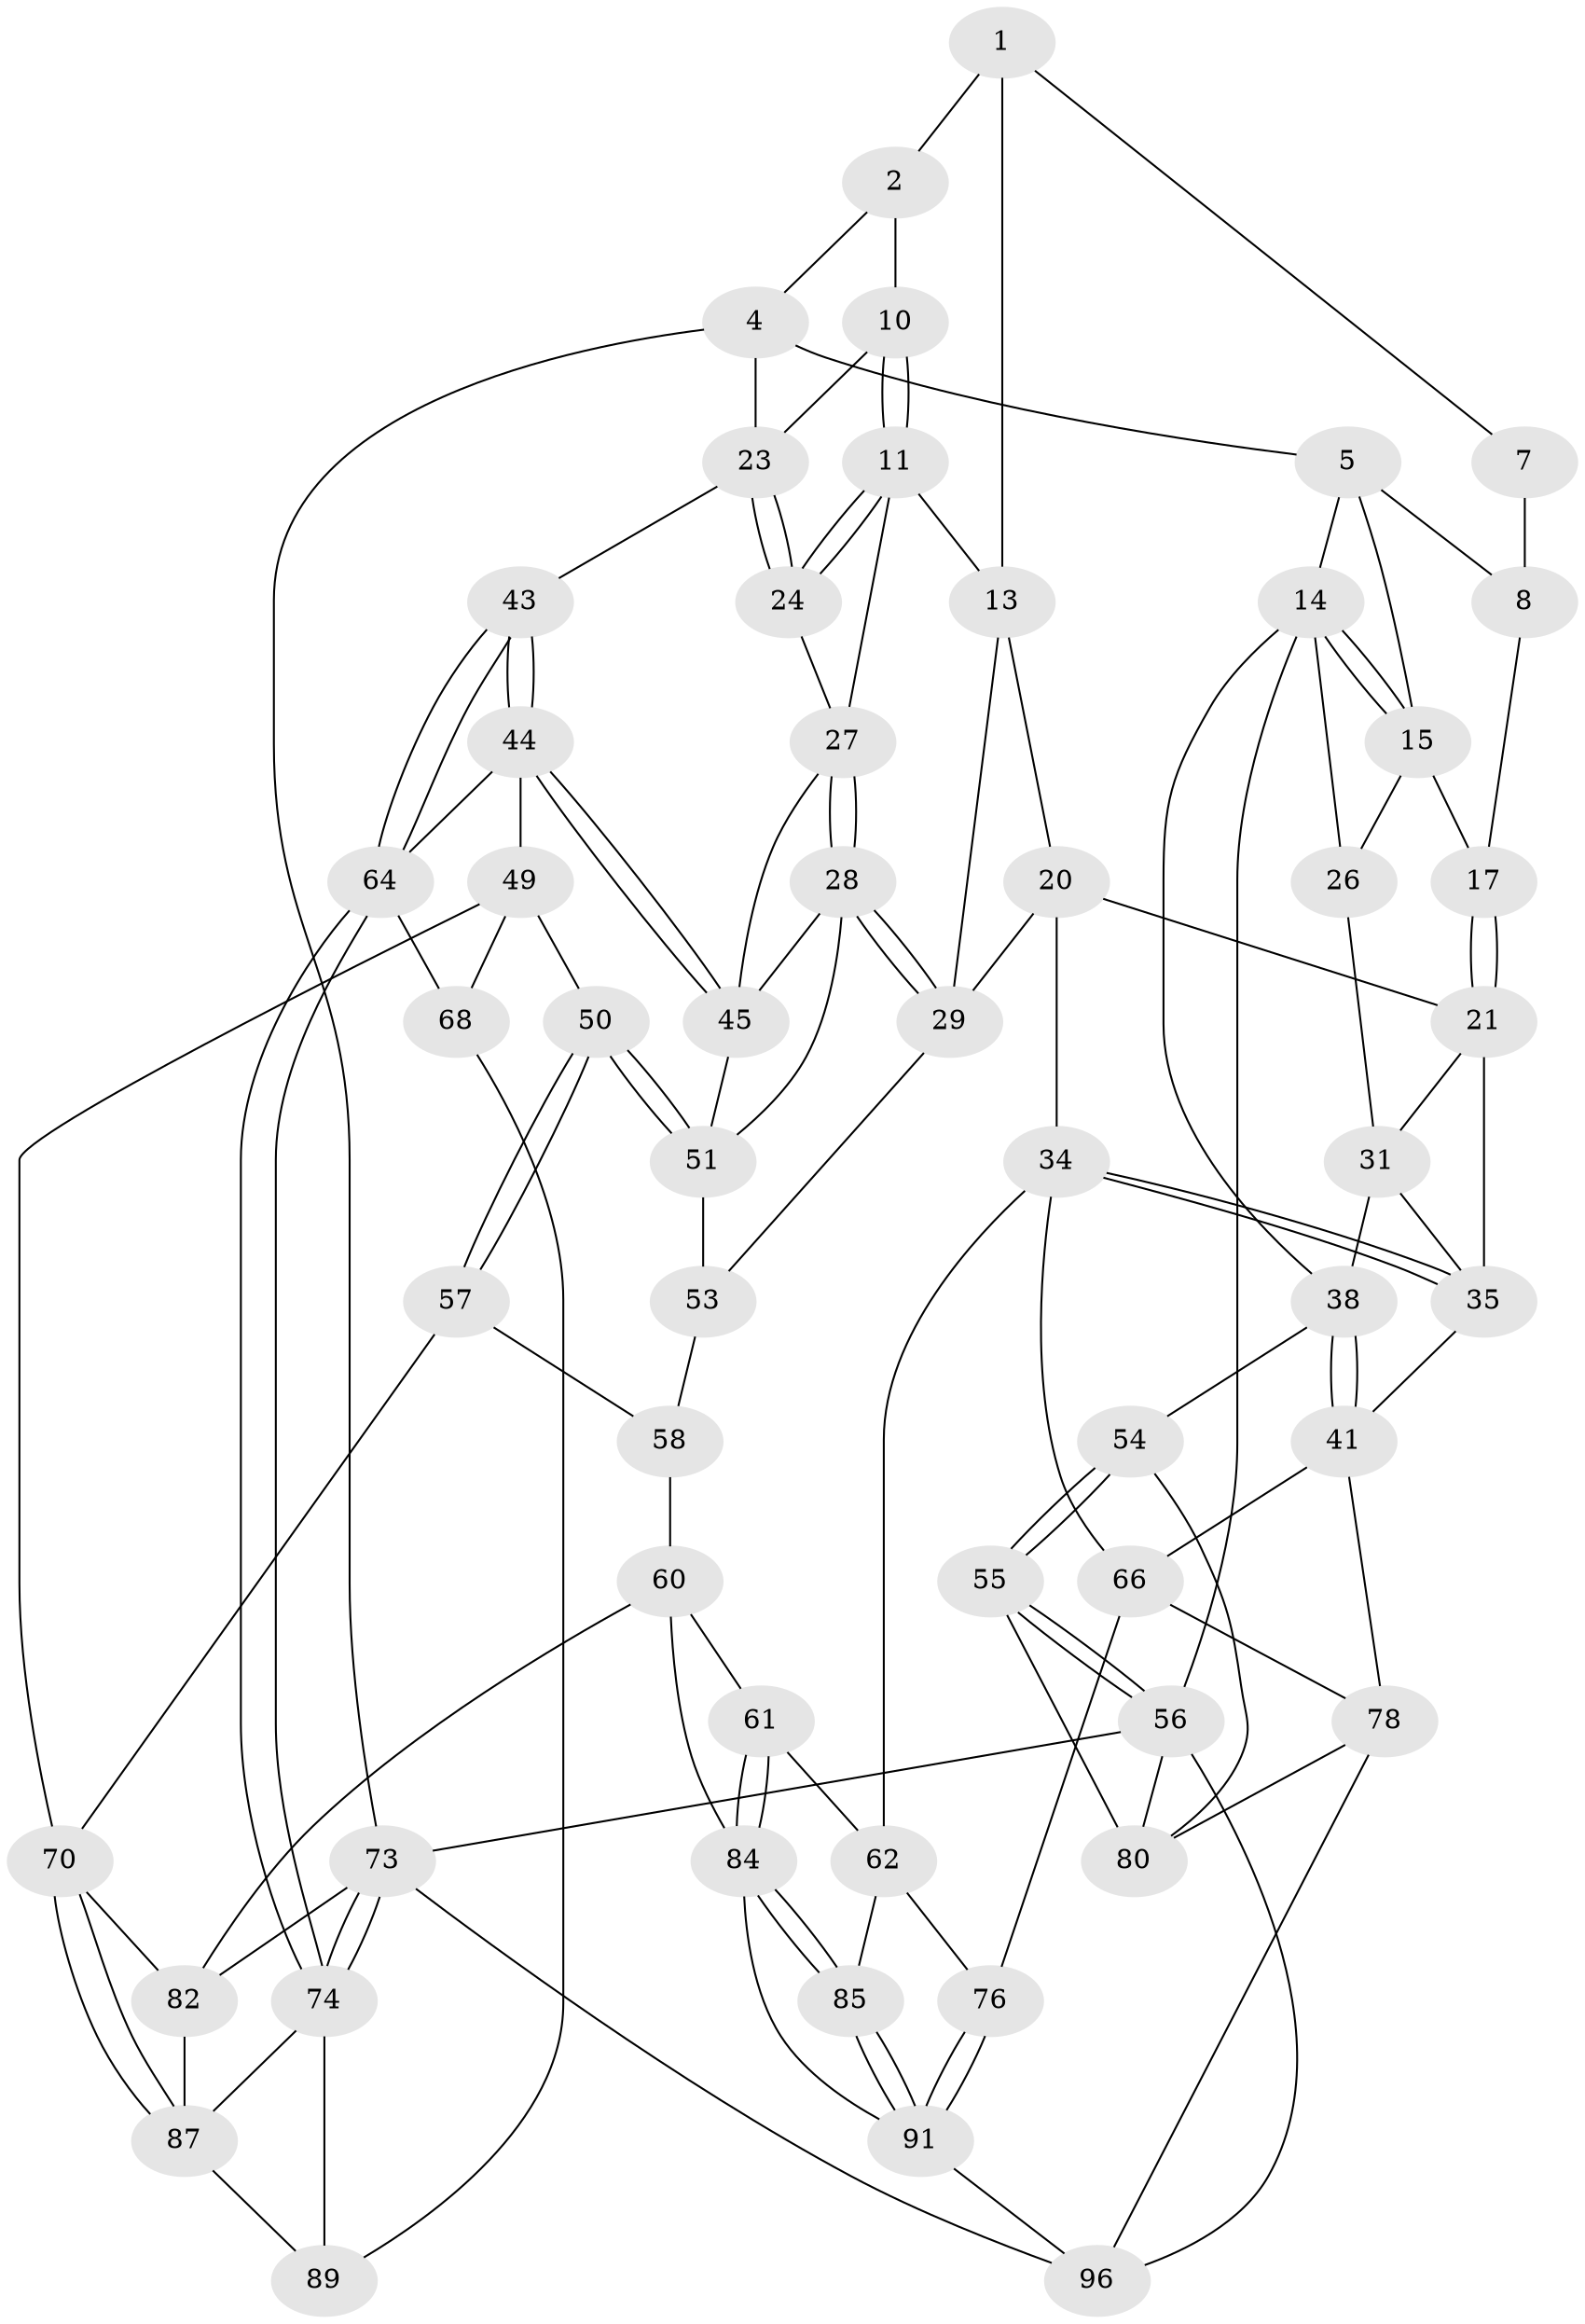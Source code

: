 // original degree distribution, {3: 0.020202020202020204, 4: 0.29292929292929293, 6: 0.26262626262626265, 5: 0.42424242424242425}
// Generated by graph-tools (version 1.1) at 2025/42/03/06/25 10:42:30]
// undirected, 56 vertices, 126 edges
graph export_dot {
graph [start="1"]
  node [color=gray90,style=filled];
  1 [pos="+0.5241106211066484+0",super="+6"];
  2 [pos="+0.7331366244487384+0",super="+3"];
  4 [pos="+1+0"];
  5 [pos="+0.2085309322767113+0",super="+9"];
  7 [pos="+0.4630548793967207+0.08636884235517175"];
  8 [pos="+0.22104082094357747+0",super="+16"];
  10 [pos="+0.7656638915649252+0.11767930104575686",super="+22"];
  11 [pos="+0.7569169523636854+0.15491745996330977",super="+12"];
  13 [pos="+0.6035673980378491+0.20759134185682032",super="+19"];
  14 [pos="+0+0.1315065274062049",super="+25"];
  15 [pos="+0.16072995499275994+0.04188593623535126",super="+18"];
  17 [pos="+0.34483722941128897+0.24584123803342395"];
  20 [pos="+0.37710256934672476+0.27304236515325636",super="+33"];
  21 [pos="+0.34862417470041535+0.2523153734040558",super="+30"];
  23 [pos="+1+0.2820656115298074",super="+42"];
  24 [pos="+0.9594923250587243+0.3037711859750964"];
  26 [pos="+0.12736805141891208+0.227801435273451"];
  27 [pos="+0.6430724055154768+0.3331277590094642",super="+37"];
  28 [pos="+0.6405102510180599+0.3528363260113881",super="+47"];
  29 [pos="+0.5817468745435196+0.3964564630702531",super="+36"];
  31 [pos="+0.19094945127543572+0.38707165683956984",super="+32"];
  34 [pos="+0.41474369764574404+0.5526955342749708",super="+63"];
  35 [pos="+0.3875982792420008+0.5397314323218891",super="+40"];
  38 [pos="+0+0.609217597920981",super="+39"];
  41 [pos="+0+0.6091723794589851",super="+67"];
  43 [pos="+1+0.5153767829673894"];
  44 [pos="+0.9263324529945139+0.554573287884759",super="+48"];
  45 [pos="+0.8934845343300547+0.38369552185576405",super="+46"];
  49 [pos="+0.848636075877117+0.6071812029071973",super="+69"];
  50 [pos="+0.7870440633581552+0.6030591930279329"];
  51 [pos="+0.7648178181835276+0.5488194524328219",super="+52"];
  53 [pos="+0.5522129712144237+0.5481957081586515"];
  54 [pos="+0+0.6703702911108063",super="+81"];
  55 [pos="+0+0.9111982677825942",super="+93"];
  56 [pos="+0+1",super="+98"];
  57 [pos="+0.7815112815343325+0.6106656739857622",super="+72"];
  58 [pos="+0.6020044979675543+0.5981394446304902",super="+59"];
  60 [pos="+0.6533778502188757+0.7447148341062746",super="+83"];
  61 [pos="+0.5809604208251308+0.7627498046501768"];
  62 [pos="+0.42451856869374616+0.6689165631960039",super="+75"];
  64 [pos="+1+0.7542199756587217",super="+65"];
  66 [pos="+0.3456022141898365+0.6537230245193614",super="+77"];
  68 [pos="+1+0.7863559893212381"];
  70 [pos="+0.9416343976442203+0.7916280508237162",super="+71"];
  73 [pos="+1+1",super="+99"];
  74 [pos="+1+1",super="+94"];
  76 [pos="+0.28847493810982194+0.8454399475003822"];
  78 [pos="+0.2175719745216771+0.8504028690649992",super="+79"];
  80 [pos="+0.0974031785783303+0.8667721151047637",super="+92"];
  82 [pos="+0.763903489915041+0.9709376036271894",super="+88"];
  84 [pos="+0.5576351832834983+0.8452768559206058",super="+86"];
  85 [pos="+0.45222157959853526+0.9370800080169379"];
  87 [pos="+0.8594328426983927+0.9599776829059224",super="+90"];
  89 [pos="+0.9739240168542082+0.8900612852472481"];
  91 [pos="+0.43939339002289485+0.9911311899652596",super="+95"];
  96 [pos="+0.410507789629212+1",super="+97"];
  1 -- 2;
  1 -- 13;
  1 -- 7;
  2 -- 10 [weight=2];
  2 -- 4;
  4 -- 5;
  4 -- 73;
  4 -- 23;
  5 -- 14;
  5 -- 8;
  5 -- 15;
  7 -- 8 [weight=2];
  8 -- 17;
  10 -- 11;
  10 -- 11;
  10 -- 23;
  11 -- 24;
  11 -- 24;
  11 -- 27;
  11 -- 13;
  13 -- 29;
  13 -- 20;
  14 -- 15;
  14 -- 15;
  14 -- 56;
  14 -- 38;
  14 -- 26;
  15 -- 17;
  15 -- 26;
  17 -- 21;
  17 -- 21;
  20 -- 21;
  20 -- 34;
  20 -- 29;
  21 -- 35;
  21 -- 31;
  23 -- 24;
  23 -- 24;
  23 -- 43;
  24 -- 27;
  26 -- 31;
  27 -- 28;
  27 -- 28;
  27 -- 45;
  28 -- 29;
  28 -- 29;
  28 -- 45;
  28 -- 51;
  29 -- 53;
  31 -- 38;
  31 -- 35;
  34 -- 35;
  34 -- 35;
  34 -- 66;
  34 -- 62;
  35 -- 41;
  38 -- 41;
  38 -- 41;
  38 -- 54;
  41 -- 66;
  41 -- 78;
  43 -- 44;
  43 -- 44;
  43 -- 64;
  43 -- 64;
  44 -- 45;
  44 -- 45;
  44 -- 64;
  44 -- 49;
  45 -- 51;
  49 -- 50;
  49 -- 68;
  49 -- 70;
  50 -- 51;
  50 -- 51;
  50 -- 57;
  50 -- 57;
  51 -- 53;
  53 -- 58;
  54 -- 55 [weight=2];
  54 -- 55;
  54 -- 80;
  55 -- 56;
  55 -- 56;
  55 -- 80;
  56 -- 73;
  56 -- 80;
  56 -- 96;
  57 -- 58 [weight=2];
  57 -- 70;
  58 -- 60;
  60 -- 61;
  60 -- 82;
  60 -- 84;
  61 -- 62;
  61 -- 84;
  61 -- 84;
  62 -- 76;
  62 -- 85;
  64 -- 74;
  64 -- 74;
  64 -- 68;
  66 -- 76;
  66 -- 78;
  68 -- 89;
  70 -- 87;
  70 -- 87;
  70 -- 82;
  73 -- 74;
  73 -- 74;
  73 -- 96;
  73 -- 82;
  74 -- 89;
  74 -- 87;
  76 -- 91;
  76 -- 91;
  78 -- 80;
  78 -- 96;
  82 -- 87;
  84 -- 85;
  84 -- 85;
  84 -- 91;
  85 -- 91;
  85 -- 91;
  87 -- 89;
  91 -- 96;
}
